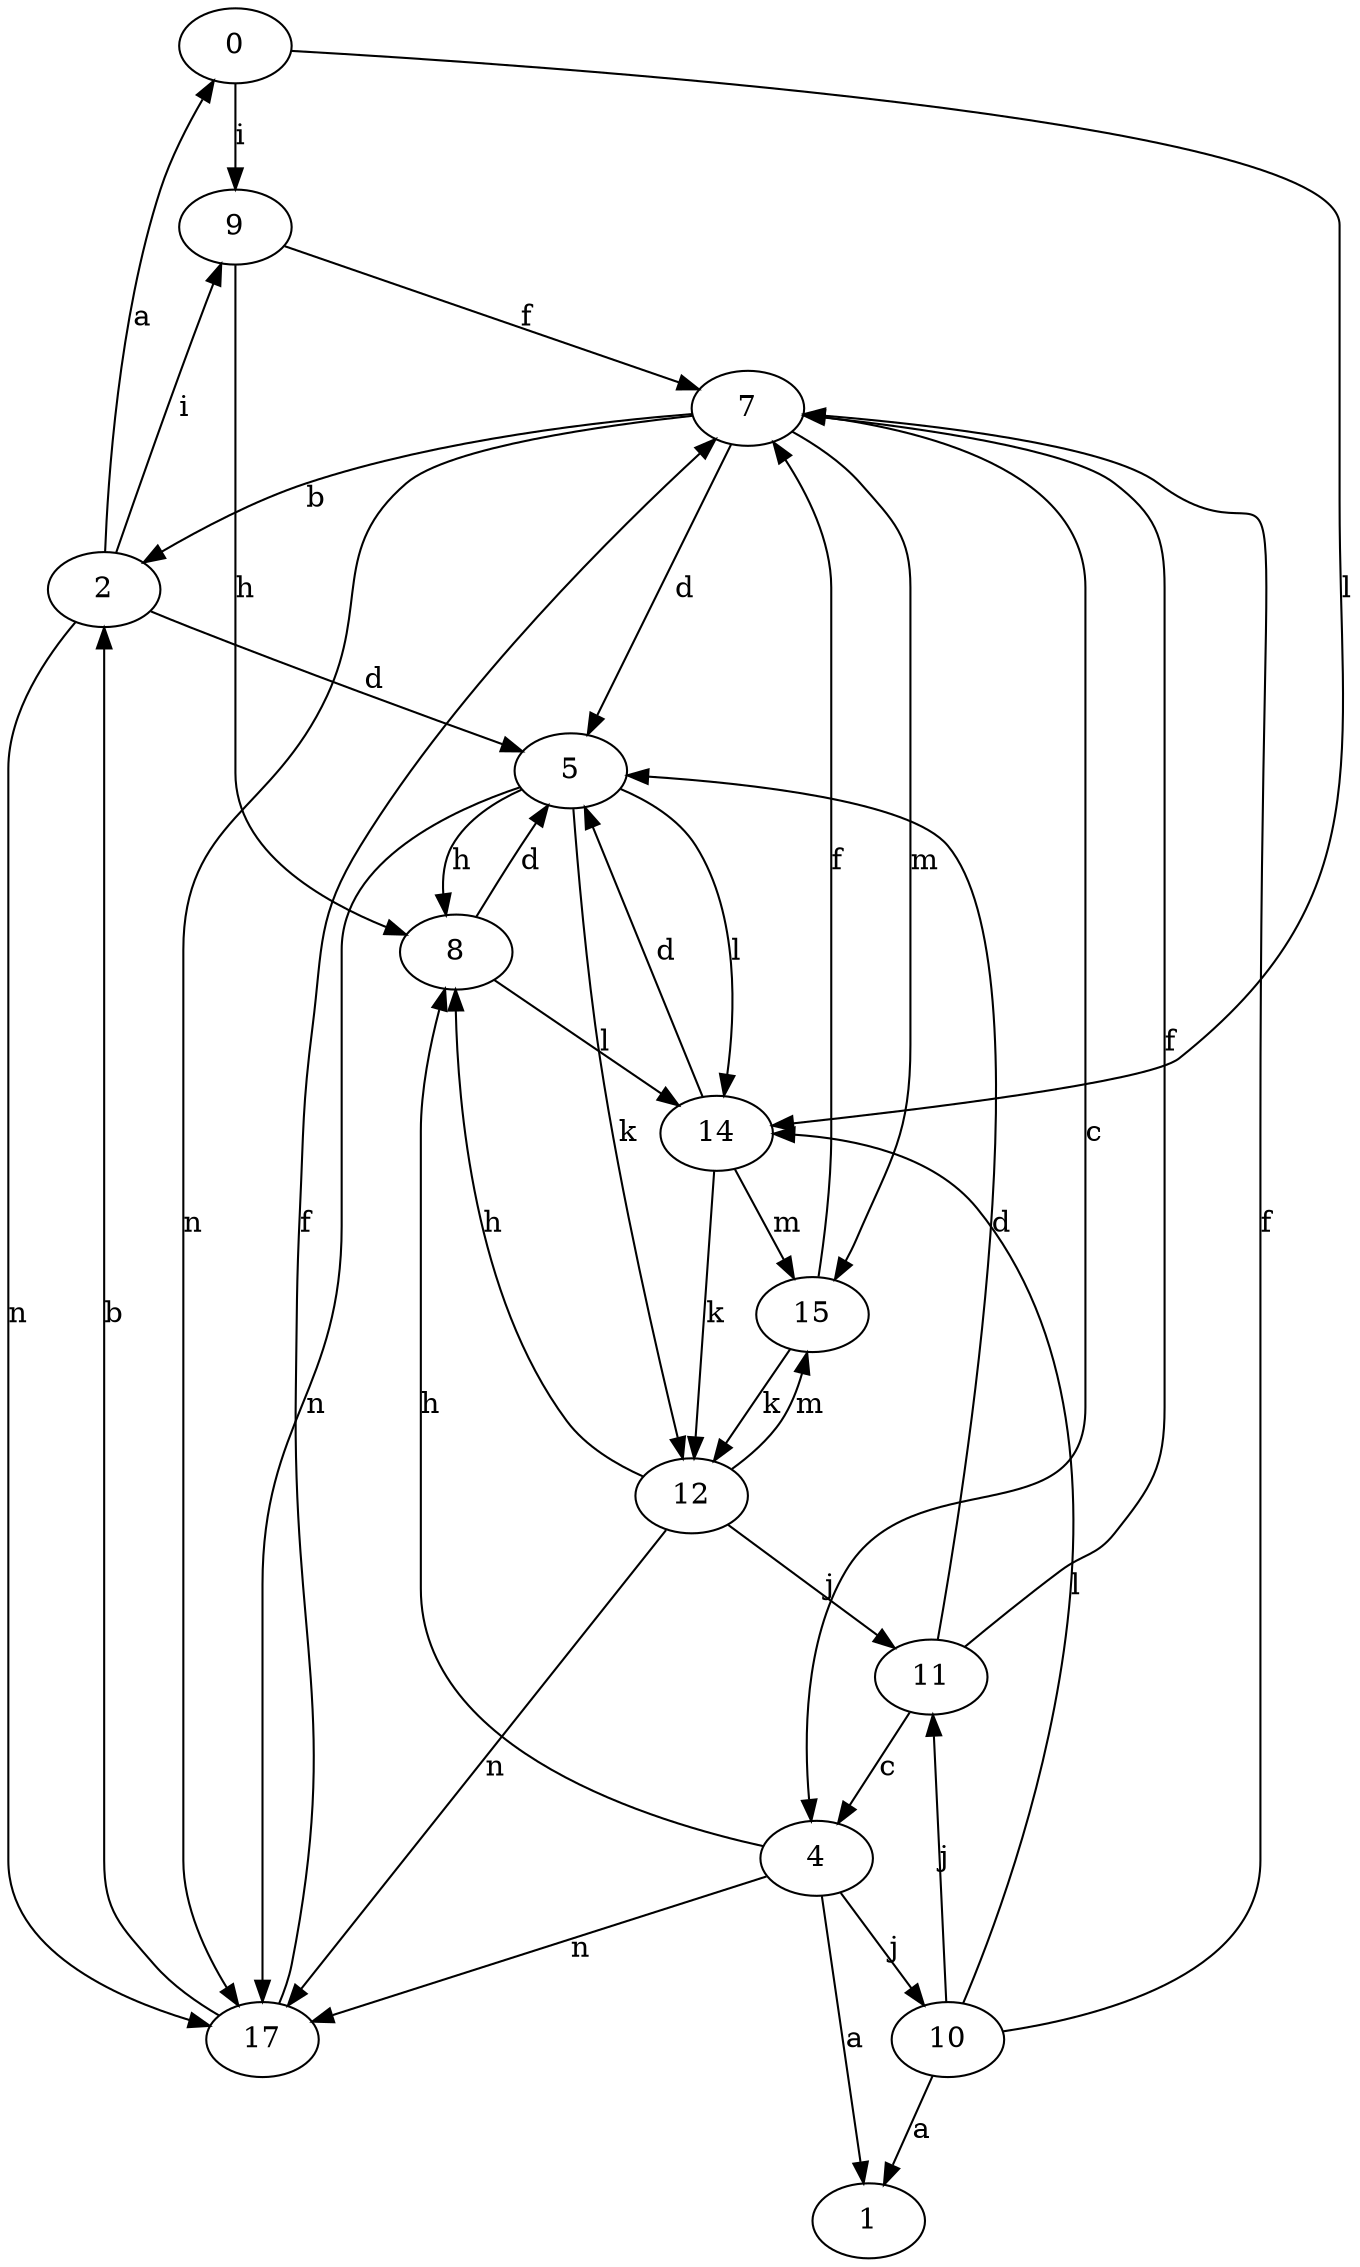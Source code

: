 strict digraph  {
0;
1;
2;
4;
5;
7;
8;
9;
10;
11;
12;
14;
15;
17;
0 -> 9  [label=i];
0 -> 14  [label=l];
2 -> 0  [label=a];
2 -> 5  [label=d];
2 -> 9  [label=i];
2 -> 17  [label=n];
4 -> 1  [label=a];
4 -> 8  [label=h];
4 -> 10  [label=j];
4 -> 17  [label=n];
5 -> 8  [label=h];
5 -> 12  [label=k];
5 -> 14  [label=l];
5 -> 17  [label=n];
7 -> 2  [label=b];
7 -> 4  [label=c];
7 -> 5  [label=d];
7 -> 15  [label=m];
7 -> 17  [label=n];
8 -> 5  [label=d];
8 -> 14  [label=l];
9 -> 7  [label=f];
9 -> 8  [label=h];
10 -> 1  [label=a];
10 -> 7  [label=f];
10 -> 11  [label=j];
10 -> 14  [label=l];
11 -> 4  [label=c];
11 -> 5  [label=d];
11 -> 7  [label=f];
12 -> 8  [label=h];
12 -> 11  [label=j];
12 -> 15  [label=m];
12 -> 17  [label=n];
14 -> 5  [label=d];
14 -> 12  [label=k];
14 -> 15  [label=m];
15 -> 7  [label=f];
15 -> 12  [label=k];
17 -> 2  [label=b];
17 -> 7  [label=f];
}
